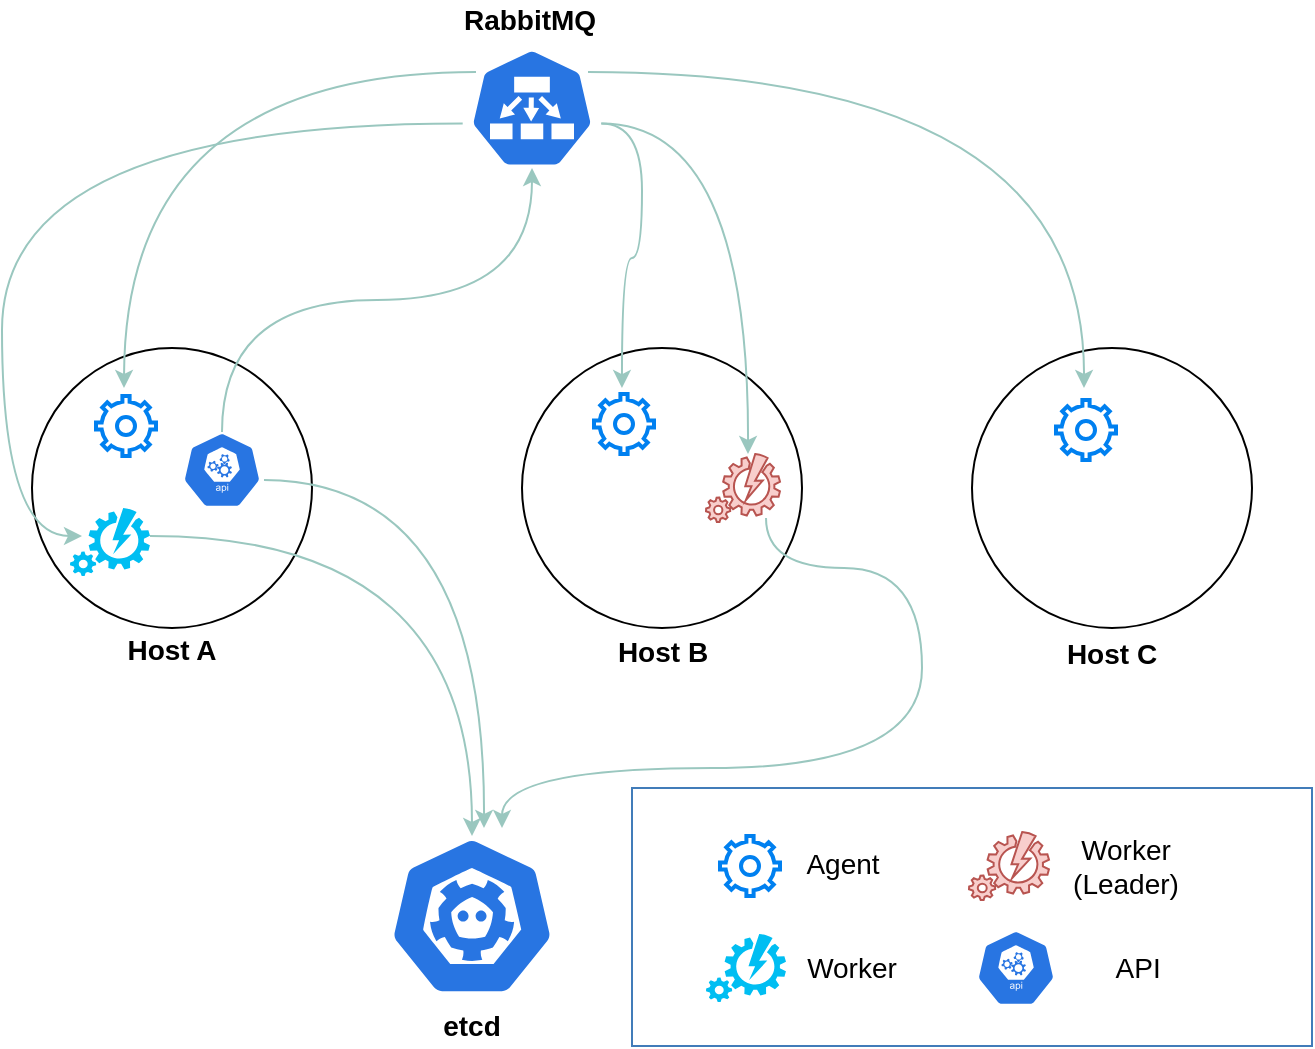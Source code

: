 <mxfile version="12.4.3" type="device" pages="1"><diagram id="Ht1M8jgEwFfnCIfOTk4-" name="Page-1"><mxGraphModel dx="1306" dy="791" grid="1" gridSize="10" guides="1" tooltips="1" connect="1" arrows="1" fold="1" page="1" pageScale="1" pageWidth="1169" pageHeight="827" math="0" shadow="0"><root><mxCell id="0"/><mxCell id="1" parent="0"/><mxCell id="EgDeEe1YxG4LlLmE4Odg-28" value="" style="ellipse;whiteSpace=wrap;html=1;aspect=fixed;fillColor=none;" parent="1" vertex="1"><mxGeometry x="225" y="200" width="140" height="140" as="geometry"/></mxCell><mxCell id="41ixZYw3mo4rrC4Lnkhq-64" value="" style="ellipse;whiteSpace=wrap;html=1;aspect=fixed;fillColor=none;" parent="1" vertex="1"><mxGeometry x="695" y="200" width="140" height="140" as="geometry"/></mxCell><mxCell id="EgDeEe1YxG4LlLmE4Odg-27" value="" style="ellipse;whiteSpace=wrap;html=1;aspect=fixed;fillColor=none;" parent="1" vertex="1"><mxGeometry x="470" y="200" width="140" height="140" as="geometry"/></mxCell><mxCell id="SyW46Hxftqwi-CjjL0OJ-5" style="edgeStyle=orthogonalEdgeStyle;orthogonalLoop=1;jettySize=auto;html=1;exitX=1;exitY=0.41;exitDx=0;exitDy=0;exitPerimeter=0;entryX=0.5;entryY=0;entryDx=0;entryDy=0;entryPerimeter=0;fillColor=#f5f5f5;strokeColor=#9AC7BF;curved=1;" parent="1" source="41ixZYw3mo4rrC4Lnkhq-67" target="EgDeEe1YxG4LlLmE4Odg-1" edge="1"><mxGeometry relative="1" as="geometry"/></mxCell><mxCell id="41ixZYw3mo4rrC4Lnkhq-67" value="" style="verticalLabelPosition=bottom;html=1;verticalAlign=top;align=center;strokeColor=none;fillColor=#00BEF2;shape=mxgraph.azure.automation;pointerEvents=1;" parent="1" vertex="1"><mxGeometry x="244" y="280" width="40" height="34" as="geometry"/></mxCell><mxCell id="41ixZYw3mo4rrC4Lnkhq-68" value="" style="html=1;verticalLabelPosition=bottom;align=center;labelBackgroundColor=#ffffff;verticalAlign=top;strokeWidth=2;strokeColor=#0080F0;shadow=0;dashed=0;shape=mxgraph.ios7.icons.settings;" parent="1" vertex="1"><mxGeometry x="506" y="223" width="30" height="30" as="geometry"/></mxCell><mxCell id="41ixZYw3mo4rrC4Lnkhq-69" value="" style="html=1;verticalLabelPosition=bottom;align=center;labelBackgroundColor=#ffffff;verticalAlign=top;strokeWidth=2;strokeColor=#0080F0;shadow=0;dashed=0;shape=mxgraph.ios7.icons.settings;" parent="1" vertex="1"><mxGeometry x="737" y="226" width="30" height="30" as="geometry"/></mxCell><mxCell id="41ixZYw3mo4rrC4Lnkhq-70" value="Host A" style="text;html=1;strokeColor=none;fillColor=none;align=center;verticalAlign=middle;whiteSpace=wrap;rounded=0;fontSize=14;fontStyle=1" parent="1" vertex="1"><mxGeometry x="270" y="341" width="50" height="20" as="geometry"/></mxCell><mxCell id="41ixZYw3mo4rrC4Lnkhq-71" value="Host B" style="text;html=1;strokeColor=none;fillColor=none;align=center;verticalAlign=middle;whiteSpace=wrap;rounded=0;fontSize=14;fontStyle=1" parent="1" vertex="1"><mxGeometry x="514.5" y="342" width="51" height="20" as="geometry"/></mxCell><mxCell id="41ixZYw3mo4rrC4Lnkhq-72" value="Host C" style="text;html=1;strokeColor=none;fillColor=none;align=center;verticalAlign=middle;whiteSpace=wrap;rounded=0;fontSize=14;fontStyle=1" parent="1" vertex="1"><mxGeometry x="729" y="348" width="72" height="9" as="geometry"/></mxCell><mxCell id="41ixZYw3mo4rrC4Lnkhq-73" value="Agent" style="text;html=1;strokeColor=none;fillColor=none;align=center;verticalAlign=middle;whiteSpace=wrap;rounded=0;fontStyle=0;fontSize=14;" parent="1" vertex="1"><mxGeometry x="599" y="448" width="63" height="20" as="geometry"/></mxCell><mxCell id="EgDeEe1YxG4LlLmE4Odg-14" style="edgeStyle=orthogonalEdgeStyle;orthogonalLoop=1;jettySize=auto;html=1;exitX=0.98;exitY=0.99;exitDx=0;exitDy=0;exitPerimeter=0;strokeColor=#9AC7BF;curved=1;" parent="1" edge="1"><mxGeometry relative="1" as="geometry"><mxPoint x="460" y="440" as="targetPoint"/><Array as="points"><mxPoint x="670" y="310"/><mxPoint x="670" y="410"/><mxPoint x="460" y="410"/></Array><mxPoint x="592" y="285" as="sourcePoint"/></mxGeometry></mxCell><mxCell id="41ixZYw3mo4rrC4Lnkhq-78" value="" style="verticalLabelPosition=bottom;html=1;verticalAlign=top;align=center;strokeColor=#b85450;fillColor=#f8cecc;shape=mxgraph.azure.automation;pointerEvents=1;" parent="1" vertex="1"><mxGeometry x="562" y="253" width="37" height="34" as="geometry"/></mxCell><mxCell id="41ixZYw3mo4rrC4Lnkhq-81" value="Worker" style="text;html=1;strokeColor=none;fillColor=none;align=center;verticalAlign=middle;whiteSpace=wrap;rounded=0;fontStyle=0;fontSize=14;" parent="1" vertex="1"><mxGeometry x="601" y="500" width="68" height="20" as="geometry"/></mxCell><mxCell id="41ixZYw3mo4rrC4Lnkhq-83" value="Worker (Leader)" style="text;html=1;strokeColor=none;fillColor=none;align=center;verticalAlign=middle;whiteSpace=wrap;rounded=0;fontStyle=0;fontSize=14;" parent="1" vertex="1"><mxGeometry x="721.5" y="449" width="100" height="20" as="geometry"/></mxCell><mxCell id="41ixZYw3mo4rrC4Lnkhq-88" value="etcd" style="text;html=1;strokeColor=none;fillColor=none;align=center;verticalAlign=middle;whiteSpace=wrap;rounded=0;fontSize=14;fontStyle=1" parent="1" vertex="1"><mxGeometry x="425" y="529" width="40" height="20" as="geometry"/></mxCell><mxCell id="41ixZYw3mo4rrC4Lnkhq-89" value="RabbitMQ" style="text;html=1;strokeColor=none;fillColor=none;align=center;verticalAlign=middle;whiteSpace=wrap;rounded=0;fontSize=14;fontStyle=1" parent="1" vertex="1"><mxGeometry x="454" y="26" width="40" height="20" as="geometry"/></mxCell><mxCell id="41ixZYw3mo4rrC4Lnkhq-94" value="" style="verticalLabelPosition=bottom;html=1;verticalAlign=top;align=center;strokeColor=#b85450;fillColor=#f8cecc;shape=mxgraph.azure.automation;pointerEvents=1;" parent="1" vertex="1"><mxGeometry x="693.5" y="442" width="40" height="34" as="geometry"/></mxCell><mxCell id="41ixZYw3mo4rrC4Lnkhq-96" value="" style="html=1;verticalLabelPosition=bottom;align=center;labelBackgroundColor=#ffffff;verticalAlign=top;strokeWidth=2;strokeColor=#0080F0;shadow=0;dashed=0;shape=mxgraph.ios7.icons.settings;" parent="1" vertex="1"><mxGeometry x="569" y="444" width="30" height="30" as="geometry"/></mxCell><mxCell id="EgDeEe1YxG4LlLmE4Odg-1" value="" style="html=1;dashed=0;whitespace=wrap;fillColor=#2875E2;strokeColor=#ffffff;points=[[0.005,0.63,0],[0.1,0.2,0],[0.9,0.2,0],[0.5,0,0],[0.995,0.63,0],[0.72,0.99,0],[0.5,1,0],[0.28,0.99,0]];shape=mxgraph.kubernetes.icon;prIcon=etcd" parent="1" vertex="1"><mxGeometry x="385" y="444" width="120" height="80" as="geometry"/></mxCell><mxCell id="EgDeEe1YxG4LlLmE4Odg-13" style="edgeStyle=orthogonalEdgeStyle;orthogonalLoop=1;jettySize=auto;html=1;exitX=0.005;exitY=0.63;exitDx=0;exitDy=0;exitPerimeter=0;strokeColor=#9AC7BF;curved=1;" parent="1" source="EgDeEe1YxG4LlLmE4Odg-9" edge="1"><mxGeometry relative="1" as="geometry"><mxPoint x="250" y="294" as="targetPoint"/><Array as="points"><mxPoint x="210" y="88"/><mxPoint x="210" y="294"/></Array></mxGeometry></mxCell><mxCell id="EgDeEe1YxG4LlLmE4Odg-17" style="edgeStyle=orthogonalEdgeStyle;orthogonalLoop=1;jettySize=auto;html=1;exitX=0.1;exitY=0.2;exitDx=0;exitDy=0;exitPerimeter=0;strokeColor=#9AC7BF;curved=1;" parent="1" source="EgDeEe1YxG4LlLmE4Odg-9" edge="1"><mxGeometry relative="1" as="geometry"><mxPoint x="271" y="220" as="targetPoint"/></mxGeometry></mxCell><mxCell id="EgDeEe1YxG4LlLmE4Odg-18" style="edgeStyle=orthogonalEdgeStyle;orthogonalLoop=1;jettySize=auto;html=1;exitX=0.9;exitY=0.2;exitDx=0;exitDy=0;exitPerimeter=0;strokeColor=#9AC7BF;curved=1;" parent="1" source="EgDeEe1YxG4LlLmE4Odg-9" edge="1"><mxGeometry relative="1" as="geometry"><mxPoint x="751" y="220" as="targetPoint"/></mxGeometry></mxCell><mxCell id="EgDeEe1YxG4LlLmE4Odg-35" style="edgeStyle=orthogonalEdgeStyle;orthogonalLoop=1;jettySize=auto;html=1;exitX=0.995;exitY=0.63;exitDx=0;exitDy=0;exitPerimeter=0;entryX=0.357;entryY=0.143;entryDx=0;entryDy=0;entryPerimeter=0;strokeColor=#9AC7BF;curved=1;" parent="1" source="EgDeEe1YxG4LlLmE4Odg-9" target="EgDeEe1YxG4LlLmE4Odg-27" edge="1"><mxGeometry relative="1" as="geometry"/></mxCell><mxCell id="EgDeEe1YxG4LlLmE4Odg-37" style="edgeStyle=orthogonalEdgeStyle;orthogonalLoop=1;jettySize=auto;html=1;exitX=0.995;exitY=0.63;exitDx=0;exitDy=0;exitPerimeter=0;entryX=0.756;entryY=-0.083;entryDx=0;entryDy=0;entryPerimeter=0;strokeColor=#9AC7BF;curved=1;" parent="1" source="EgDeEe1YxG4LlLmE4Odg-9" edge="1"><mxGeometry relative="1" as="geometry"><mxPoint x="583" y="253" as="targetPoint"/></mxGeometry></mxCell><mxCell id="EgDeEe1YxG4LlLmE4Odg-9" value="" style="html=1;dashed=0;whitespace=wrap;fillColor=#2875E2;strokeColor=#ffffff;points=[[0.005,0.63,0],[0.1,0.2,0],[0.9,0.2,0],[0.5,0,0],[0.995,0.63,0],[0.72,0.99,0],[0.5,1,0],[0.28,0.99,0]];shape=mxgraph.kubernetes.icon;prIcon=ep" parent="1" vertex="1"><mxGeometry x="440" y="50" width="70" height="60" as="geometry"/></mxCell><mxCell id="EgDeEe1YxG4LlLmE4Odg-24" value="" style="swimlane;fontStyle=0;horizontal=1;collapsible=0;startSize=28;swimlaneLine=0;swimlaneFillColor=none;fillColor=none;rounded=0;whiteSpace=wrap;html=1;absoluteArcSize=1;arcSize=12;strokeColor=#417CB9;verticalAlign=top;align=left;spacingLeft=30;spacingTop=1;dashed=0;strokeWidth=1;" parent="1" vertex="1"><mxGeometry x="525" y="420" width="340" height="129" as="geometry"/></mxCell><mxCell id="41ixZYw3mo4rrC4Lnkhq-93" value="" style="verticalLabelPosition=bottom;html=1;verticalAlign=top;align=center;strokeColor=none;fillColor=#00BEF2;shape=mxgraph.azure.automation;pointerEvents=1;" parent="EgDeEe1YxG4LlLmE4Odg-24" vertex="1"><mxGeometry x="37" y="73" width="40" height="34" as="geometry"/></mxCell><mxCell id="5k1TjvtbV-R7uT7XFafQ-4" value="" style="html=1;dashed=0;whitespace=wrap;fillColor=#2875E2;strokeColor=#ffffff;points=[[0.005,0.63,0],[0.1,0.2,0],[0.9,0.2,0],[0.5,0,0],[0.995,0.63,0],[0.72,0.99,0],[0.5,1,0],[0.28,0.99,0]];shape=mxgraph.kubernetes.icon;prIcon=api" vertex="1" parent="EgDeEe1YxG4LlLmE4Odg-24"><mxGeometry x="172" y="71" width="40" height="38" as="geometry"/></mxCell><mxCell id="5k1TjvtbV-R7uT7XFafQ-5" value="API&amp;nbsp;" style="text;html=1;strokeColor=none;fillColor=none;align=center;verticalAlign=middle;whiteSpace=wrap;rounded=0;fontStyle=0;fontSize=14;" vertex="1" parent="EgDeEe1YxG4LlLmE4Odg-24"><mxGeometry x="205" y="80" width="100" height="20" as="geometry"/></mxCell><mxCell id="41ixZYw3mo4rrC4Lnkhq-66" value="" style="html=1;verticalLabelPosition=bottom;align=center;labelBackgroundColor=#ffffff;verticalAlign=top;strokeWidth=2;strokeColor=#0080F0;shadow=0;dashed=0;shape=mxgraph.ios7.icons.settings;direction=south;" parent="1" vertex="1"><mxGeometry x="257" y="224" width="30" height="30" as="geometry"/></mxCell><mxCell id="5k1TjvtbV-R7uT7XFafQ-2" style="edgeStyle=orthogonalEdgeStyle;orthogonalLoop=1;jettySize=auto;html=1;exitX=0.995;exitY=0.63;exitDx=0;exitDy=0;exitPerimeter=0;curved=1;fillColor=#e1d5e7;strokeColor=#9AC7BF;" edge="1" parent="1"><mxGeometry relative="1" as="geometry"><mxPoint x="451" y="440" as="targetPoint"/><mxPoint x="341" y="266" as="sourcePoint"/></mxGeometry></mxCell><mxCell id="5k1TjvtbV-R7uT7XFafQ-6" style="edgeStyle=orthogonalEdgeStyle;curved=1;orthogonalLoop=1;jettySize=auto;html=1;exitX=0.5;exitY=0;exitDx=0;exitDy=0;exitPerimeter=0;strokeColor=#9AC7BF;entryX=0.5;entryY=1;entryDx=0;entryDy=0;entryPerimeter=0;" edge="1" parent="1" source="5k1TjvtbV-R7uT7XFafQ-1" target="EgDeEe1YxG4LlLmE4Odg-9"><mxGeometry relative="1" as="geometry"><mxPoint x="470" y="120" as="targetPoint"/></mxGeometry></mxCell><mxCell id="5k1TjvtbV-R7uT7XFafQ-1" value="" style="html=1;dashed=0;whitespace=wrap;fillColor=#2875E2;strokeColor=#ffffff;points=[[0.005,0.63,0],[0.1,0.2,0],[0.9,0.2,0],[0.5,0,0],[0.995,0.63,0],[0.72,0.99,0],[0.5,1,0],[0.28,0.99,0]];shape=mxgraph.kubernetes.icon;prIcon=api" vertex="1" parent="1"><mxGeometry x="300" y="242" width="40" height="38" as="geometry"/></mxCell></root></mxGraphModel></diagram></mxfile>